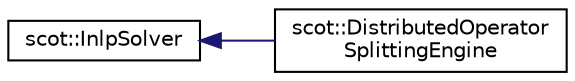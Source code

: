 digraph "Graphical Class Hierarchy"
{
 // LATEX_PDF_SIZE
  edge [fontname="Helvetica",fontsize="10",labelfontname="Helvetica",labelfontsize="10"];
  node [fontname="Helvetica",fontsize="10",shape=record];
  rankdir="LR";
  Node0 [label="scot::InlpSolver",height=0.2,width=0.4,color="black", fillcolor="white", style="filled",URL="$classscot_1_1InlpSolver.html",tooltip=" "];
  Node0 -> Node1 [dir="back",color="midnightblue",fontsize="10",style="solid",fontname="Helvetica"];
  Node1 [label="scot::DistributedOperator\lSplittingEngine",height=0.2,width=0.4,color="black", fillcolor="white", style="filled",URL="$classscot_1_1DistributedOperatorSplittingEngine.html",tooltip=" "];
}
